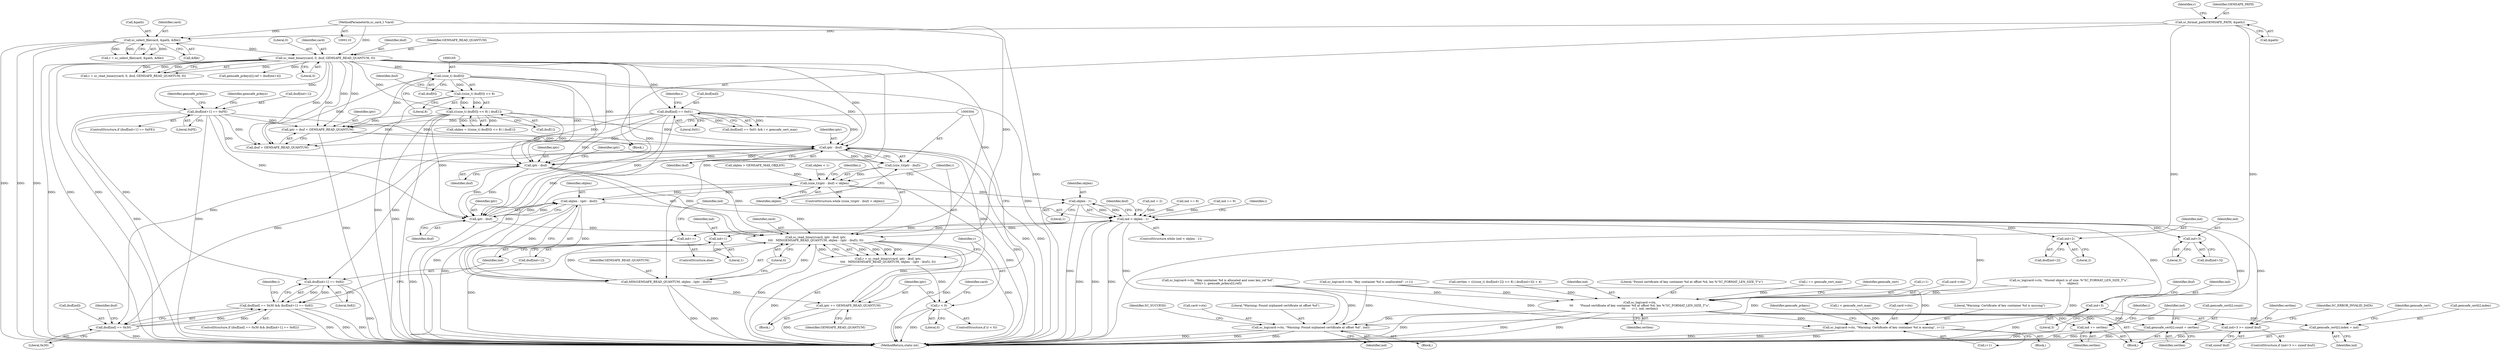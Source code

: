 digraph "0_OpenSC_360e95d45ac4123255a4c796db96337f332160ad#diff-d643a0fa169471dbf2912f4866dc49c5_5@integer" {
"1000296" [label="(Call,iptr = ibuf + GEMSAFE_READ_QUANTUM)"];
"1000148" [label="(Call,sc_read_binary(card, 0, ibuf, GEMSAFE_READ_QUANTUM, 0))"];
"1000131" [label="(Call,sc_select_file(card, &path, &file))"];
"1000111" [label="(MethodParameterIn,sc_card_t *card)"];
"1000125" [label="(Call,sc_format_path(GEMSAFE_PATH, &path))"];
"1000164" [label="(Call,(size_t) ibuf[0])"];
"1000211" [label="(Call,ibuf[ind+1] == 0xFE)"];
"1000162" [label="(Call,(((size_t) ibuf[0]) << 8) | ibuf[1])"];
"1000163" [label="(Call,((size_t) ibuf[0]) << 8)"];
"1000201" [label="(Call,ibuf[ind] == 0x01)"];
"1000305" [label="(Call,iptr - ibuf)"];
"1000303" [label="(Call,(size_t)(iptr - ibuf))"];
"1000302" [label="(Call,(size_t)(iptr - ibuf) < objlen)"];
"1000320" [label="(Call,objlen - (iptr - ibuf))"];
"1000312" [label="(Call,sc_read_binary(card, iptr - ibuf, iptr,\n\t\t\t\t   MIN(GEMSAFE_READ_QUANTUM, objlen - (iptr - ibuf)), 0))"];
"1000310" [label="(Call,r = sc_read_binary(card, iptr - ibuf, iptr,\n\t\t\t\t   MIN(GEMSAFE_READ_QUANTUM, objlen - (iptr - ibuf)), 0))"];
"1000327" [label="(Call,r < 0)"];
"1000338" [label="(Call,iptr += GEMSAFE_READ_QUANTUM)"];
"1000318" [label="(Call,MIN(GEMSAFE_READ_QUANTUM, objlen - (iptr - ibuf)))"];
"1000347" [label="(Call,objlen - 1)"];
"1000345" [label="(Call,ind < objlen - 1)"];
"1000361" [label="(Call,ind+1)"];
"1000385" [label="(Call,sc_log(card->ctx, \"Warning: Found orphaned certificate at offset %d\", ind))"];
"1000394" [label="(Call,ind+3 >= sizeof ibuf)"];
"1000395" [label="(Call,ind+3)"];
"1000411" [label="(Call,ind+2)"];
"1000417" [label="(Call,ind+3)"];
"1000421" [label="(Call,sc_log(card->ctx,\n\t\t\t       \"Found certificate of key container %d at offset %d, len %\"SC_FORMAT_LEN_SIZE_T\"u\",\n\t\t\t       i+1, ind, certlen))"];
"1000431" [label="(Call,gemsafe_cert[i].index = ind)"];
"1000438" [label="(Call,gemsafe_cert[i].count = certlen)"];
"1000445" [label="(Call,ind += certlen)"];
"1000467" [label="(Call,sc_log(card->ctx, \"Warning: Certificate of key container %d is missing\", i+1))"];
"1000451" [label="(Call,ind++)"];
"1000314" [label="(Call,iptr - ibuf)"];
"1000322" [label="(Call,iptr - ibuf)"];
"1000353" [label="(Call,ibuf[ind] == 0x30)"];
"1000352" [label="(Call,ibuf[ind] == 0x30 && ibuf[ind+1] == 0x82)"];
"1000358" [label="(Call,ibuf[ind+1] == 0x82)"];
"1000309" [label="(Block,)"];
"1000360" [label="(Identifier,ibuf)"];
"1000438" [label="(Call,gemsafe_cert[i].count = certlen)"];
"1000146" [label="(Call,r = sc_read_binary(card, 0, ibuf, GEMSAFE_READ_QUANTUM, 0))"];
"1000339" [label="(Identifier,iptr)"];
"1000311" [label="(Identifier,r)"];
"1000386" [label="(Call,card->ctx)"];
"1000333" [label="(Identifier,card)"];
"1000417" [label="(Call,ind+3)"];
"1000413" [label="(Literal,2)"];
"1000419" [label="(Literal,3)"];
"1000170" [label="(Call,ibuf[1])"];
"1000422" [label="(Call,card->ctx)"];
"1000150" [label="(Literal,0)"];
"1000364" [label="(Literal,0x82)"];
"1000163" [label="(Call,((size_t) ibuf[0]) << 8)"];
"1000318" [label="(Call,MIN(GEMSAFE_READ_QUANTUM, objlen - (iptr - ibuf)))"];
"1000346" [label="(Identifier,ind)"];
"1000166" [label="(Call,ibuf[0])"];
"1000181" [label="(Call,objlen < 1)"];
"1000409" [label="(Call,ibuf[ind+2])"];
"1000403" [label="(Identifier,certlen)"];
"1000362" [label="(Identifier,ind)"];
"1000112" [label="(Block,)"];
"1000351" [label="(ControlStructure,if (ibuf[ind] == 0x30 && ibuf[ind+1] == 0x82))"];
"1000447" [label="(Identifier,certlen)"];
"1000251" [label="(Identifier,gemsafe_prkeys)"];
"1000207" [label="(Identifier,i)"];
"1000205" [label="(Literal,0x01)"];
"1000431" [label="(Call,gemsafe_cert[i].index = ind)"];
"1000202" [label="(Call,ibuf[ind])"];
"1000201" [label="(Call,ibuf[ind] == 0x01)"];
"1000133" [label="(Call,&path)"];
"1000421" [label="(Call,sc_log(card->ctx,\n\t\t\t       \"Found certificate of key container %d at offset %d, len %\"SC_FORMAT_LEN_SIZE_T\"u\",\n\t\t\t       i+1, ind, certlen))"];
"1000439" [label="(Call,gemsafe_cert[i].count)"];
"1000347" [label="(Call,objlen - 1)"];
"1000219" [label="(Call,gemsafe_prkeys[i].ref = ibuf[ind+4])"];
"1000130" [label="(Identifier,r)"];
"1000418" [label="(Identifier,ind)"];
"1000491" [label="(MethodReturn,static int)"];
"1000472" [label="(Call,i+1)"];
"1000455" [label="(Identifier,i)"];
"1000326" [label="(ControlStructure,if (r < 0))"];
"1000398" [label="(Call,sizeof ibuf)"];
"1000322" [label="(Call,iptr - ibuf)"];
"1000212" [label="(Call,ibuf[ind+1])"];
"1000393" [label="(ControlStructure,if (ind+3 >= sizeof ibuf))"];
"1000222" [label="(Identifier,gemsafe_prkeys)"];
"1000352" [label="(Call,ibuf[ind] == 0x30 && ibuf[ind+1] == 0x82)"];
"1000315" [label="(Identifier,iptr)"];
"1000296" [label="(Call,iptr = ibuf + GEMSAFE_READ_QUANTUM)"];
"1000445" [label="(Call,ind += certlen)"];
"1000164" [label="(Call,(size_t) ibuf[0])"];
"1000338" [label="(Call,iptr += GEMSAFE_READ_QUANTUM)"];
"1000355" [label="(Identifier,ibuf)"];
"1000305" [label="(Call,iptr - ibuf)"];
"1000451" [label="(Call,ind++)"];
"1000230" [label="(Call,sc_log(card->ctx, \"Key container %d is allocated and uses key_ref %d\",\n\t\t\t\t\ti+1, gemsafe_prkeys[i].ref))"];
"1000297" [label="(Identifier,iptr)"];
"1000415" [label="(Call,ibuf[ind+3])"];
"1000312" [label="(Call,sc_read_binary(card, iptr - ibuf, iptr,\n\t\t\t\t   MIN(GEMSAFE_READ_QUANTUM, objlen - (iptr - ibuf)), 0))"];
"1000359" [label="(Call,ibuf[ind+1])"];
"1000196" [label="(Call,ind = 2)"];
"1000411" [label="(Call,ind+2)"];
"1000394" [label="(Call,ind+3 >= sizeof ibuf)"];
"1000402" [label="(Call,certlen = ((((size_t) ibuf[ind+2]) << 8) | ibuf[ind+3]) + 4)"];
"1000363" [label="(Literal,1)"];
"1000450" [label="(ControlStructure,else)"];
"1000211" [label="(Call,ibuf[ind+1] == 0xFE)"];
"1000153" [label="(Literal,0)"];
"1000349" [label="(Literal,1)"];
"1000173" [label="(Call,sc_log(card->ctx, \"Stored object is of size: %\"SC_FORMAT_LEN_SIZE_T\"u\",\n\t       objlen))"];
"1000429" [label="(Identifier,ind)"];
"1000316" [label="(Identifier,ibuf)"];
"1000262" [label="(Call,sc_log(card->ctx, \"Key container %d is unallocated\", i+1))"];
"1000210" [label="(ControlStructure,if (ibuf[ind+1] == 0xFE))"];
"1000270" [label="(Call,ind += 8)"];
"1000131" [label="(Call,sc_select_file(card, &path, &file))"];
"1000302" [label="(Call,(size_t)(iptr - ibuf) < objlen)"];
"1000327" [label="(Call,r < 0)"];
"1000344" [label="(ControlStructure,while (ind < objlen - 1))"];
"1000340" [label="(Identifier,GEMSAFE_READ_QUANTUM)"];
"1000354" [label="(Call,ibuf[ind])"];
"1000303" [label="(Call,(size_t)(iptr - ibuf))"];
"1000342" [label="(Identifier,i)"];
"1000319" [label="(Identifier,GEMSAFE_READ_QUANTUM)"];
"1000162" [label="(Call,(((size_t) ibuf[0]) << 8) | ibuf[1])"];
"1000425" [label="(Literal,\"Found certificate of key container %d at offset %d, len %\"SC_FORMAT_LEN_SIZE_T\"u\")"];
"1000381" [label="(Call,i == gemsafe_cert_max)"];
"1000399" [label="(Identifier,ibuf)"];
"1000357" [label="(Literal,0x30)"];
"1000184" [label="(Call,objlen > GEMSAFE_MAX_OBJLEN)"];
"1000111" [label="(MethodParameterIn,sc_card_t *card)"];
"1000395" [label="(Call,ind+3)"];
"1000314" [label="(Call,iptr - ibuf)"];
"1000308" [label="(Identifier,objlen)"];
"1000324" [label="(Identifier,ibuf)"];
"1000452" [label="(Identifier,ind)"];
"1000432" [label="(Call,gemsafe_cert[i].index)"];
"1000358" [label="(Call,ibuf[ind+1] == 0x82)"];
"1000437" [label="(Identifier,ind)"];
"1000466" [label="(Block,)"];
"1000298" [label="(Call,ibuf + GEMSAFE_READ_QUANTUM)"];
"1000171" [label="(Identifier,ibuf)"];
"1000397" [label="(Literal,3)"];
"1000323" [label="(Identifier,iptr)"];
"1000365" [label="(Block,)"];
"1000149" [label="(Identifier,card)"];
"1000151" [label="(Identifier,ibuf)"];
"1000129" [label="(Call,r = sc_select_file(card, &path, &file))"];
"1000313" [label="(Identifier,card)"];
"1000361" [label="(Call,ind+1)"];
"1000160" [label="(Call,objlen = (((size_t) ibuf[0]) << 8) | ibuf[1])"];
"1000369" [label="(Identifier,i)"];
"1000389" [label="(Literal,\"Warning: Found orphaned certificate at offset %d\")"];
"1000446" [label="(Identifier,ind)"];
"1000317" [label="(Identifier,iptr)"];
"1000348" [label="(Identifier,objlen)"];
"1000329" [label="(Literal,0)"];
"1000353" [label="(Call,ibuf[ind] == 0x30)"];
"1000444" [label="(Identifier,certlen)"];
"1000320" [label="(Call,objlen - (iptr - ibuf))"];
"1000467" [label="(Call,sc_log(card->ctx, \"Warning: Certificate of key container %d is missing\", i+1))"];
"1000306" [label="(Identifier,iptr)"];
"1000434" [label="(Identifier,gemsafe_cert)"];
"1000385" [label="(Call,sc_log(card->ctx, \"Warning: Found orphaned certificate at offset %d\", ind))"];
"1000152" [label="(Identifier,GEMSAFE_READ_QUANTUM)"];
"1000126" [label="(Identifier,GEMSAFE_PATH)"];
"1000243" [label="(Call,ind += 9)"];
"1000325" [label="(Literal,0)"];
"1000127" [label="(Call,&path)"];
"1000321" [label="(Identifier,objlen)"];
"1000148" [label="(Call,sc_read_binary(card, 0, ibuf, GEMSAFE_READ_QUANTUM, 0))"];
"1000125" [label="(Call,sc_format_path(GEMSAFE_PATH, &path))"];
"1000132" [label="(Identifier,card)"];
"1000401" [label="(Identifier,SC_ERROR_INVALID_DATA)"];
"1000478" [label="(Identifier,gemsafe_prkeys)"];
"1000135" [label="(Call,&file)"];
"1000384" [label="(Block,)"];
"1000396" [label="(Identifier,ind)"];
"1000449" [label="(Identifier,i)"];
"1000390" [label="(Identifier,ind)"];
"1000454" [label="(Call,i < gemsafe_cert_max)"];
"1000441" [label="(Identifier,gemsafe_cert)"];
"1000307" [label="(Identifier,ibuf)"];
"1000328" [label="(Identifier,r)"];
"1000468" [label="(Call,card->ctx)"];
"1000169" [label="(Literal,8)"];
"1000301" [label="(ControlStructure,while ((size_t)(iptr - ibuf) < objlen))"];
"1000426" [label="(Call,i+1)"];
"1000430" [label="(Identifier,certlen)"];
"1000471" [label="(Literal,\"Warning: Certificate of key container %d is missing\")"];
"1000310" [label="(Call,r = sc_read_binary(card, iptr - ibuf, iptr,\n\t\t\t\t   MIN(GEMSAFE_READ_QUANTUM, objlen - (iptr - ibuf)), 0))"];
"1000200" [label="(Call,ibuf[ind] == 0x01 && i < gemsafe_cert_max)"];
"1000345" [label="(Call,ind < objlen - 1)"];
"1000392" [label="(Identifier,SC_SUCCESS)"];
"1000217" [label="(Literal,0xFE)"];
"1000412" [label="(Identifier,ind)"];
"1000296" -> "1000112"  [label="AST: "];
"1000296" -> "1000298"  [label="CFG: "];
"1000297" -> "1000296"  [label="AST: "];
"1000298" -> "1000296"  [label="AST: "];
"1000304" -> "1000296"  [label="CFG: "];
"1000296" -> "1000491"  [label="DDG: "];
"1000148" -> "1000296"  [label="DDG: "];
"1000148" -> "1000296"  [label="DDG: "];
"1000164" -> "1000296"  [label="DDG: "];
"1000211" -> "1000296"  [label="DDG: "];
"1000162" -> "1000296"  [label="DDG: "];
"1000201" -> "1000296"  [label="DDG: "];
"1000296" -> "1000305"  [label="DDG: "];
"1000148" -> "1000146"  [label="AST: "];
"1000148" -> "1000153"  [label="CFG: "];
"1000149" -> "1000148"  [label="AST: "];
"1000150" -> "1000148"  [label="AST: "];
"1000151" -> "1000148"  [label="AST: "];
"1000152" -> "1000148"  [label="AST: "];
"1000153" -> "1000148"  [label="AST: "];
"1000146" -> "1000148"  [label="CFG: "];
"1000148" -> "1000491"  [label="DDG: "];
"1000148" -> "1000491"  [label="DDG: "];
"1000148" -> "1000491"  [label="DDG: "];
"1000148" -> "1000146"  [label="DDG: "];
"1000148" -> "1000146"  [label="DDG: "];
"1000148" -> "1000146"  [label="DDG: "];
"1000148" -> "1000146"  [label="DDG: "];
"1000131" -> "1000148"  [label="DDG: "];
"1000111" -> "1000148"  [label="DDG: "];
"1000148" -> "1000164"  [label="DDG: "];
"1000148" -> "1000162"  [label="DDG: "];
"1000148" -> "1000201"  [label="DDG: "];
"1000148" -> "1000211"  [label="DDG: "];
"1000148" -> "1000219"  [label="DDG: "];
"1000148" -> "1000298"  [label="DDG: "];
"1000148" -> "1000298"  [label="DDG: "];
"1000148" -> "1000305"  [label="DDG: "];
"1000148" -> "1000312"  [label="DDG: "];
"1000148" -> "1000314"  [label="DDG: "];
"1000148" -> "1000318"  [label="DDG: "];
"1000148" -> "1000322"  [label="DDG: "];
"1000131" -> "1000129"  [label="AST: "];
"1000131" -> "1000135"  [label="CFG: "];
"1000132" -> "1000131"  [label="AST: "];
"1000133" -> "1000131"  [label="AST: "];
"1000135" -> "1000131"  [label="AST: "];
"1000129" -> "1000131"  [label="CFG: "];
"1000131" -> "1000491"  [label="DDG: "];
"1000131" -> "1000491"  [label="DDG: "];
"1000131" -> "1000491"  [label="DDG: "];
"1000131" -> "1000129"  [label="DDG: "];
"1000131" -> "1000129"  [label="DDG: "];
"1000131" -> "1000129"  [label="DDG: "];
"1000111" -> "1000131"  [label="DDG: "];
"1000125" -> "1000131"  [label="DDG: "];
"1000111" -> "1000110"  [label="AST: "];
"1000111" -> "1000491"  [label="DDG: "];
"1000111" -> "1000312"  [label="DDG: "];
"1000125" -> "1000112"  [label="AST: "];
"1000125" -> "1000127"  [label="CFG: "];
"1000126" -> "1000125"  [label="AST: "];
"1000127" -> "1000125"  [label="AST: "];
"1000130" -> "1000125"  [label="CFG: "];
"1000125" -> "1000491"  [label="DDG: "];
"1000125" -> "1000491"  [label="DDG: "];
"1000164" -> "1000163"  [label="AST: "];
"1000164" -> "1000166"  [label="CFG: "];
"1000165" -> "1000164"  [label="AST: "];
"1000166" -> "1000164"  [label="AST: "];
"1000169" -> "1000164"  [label="CFG: "];
"1000164" -> "1000491"  [label="DDG: "];
"1000164" -> "1000163"  [label="DDG: "];
"1000164" -> "1000298"  [label="DDG: "];
"1000164" -> "1000305"  [label="DDG: "];
"1000164" -> "1000314"  [label="DDG: "];
"1000164" -> "1000322"  [label="DDG: "];
"1000211" -> "1000210"  [label="AST: "];
"1000211" -> "1000217"  [label="CFG: "];
"1000212" -> "1000211"  [label="AST: "];
"1000217" -> "1000211"  [label="AST: "];
"1000222" -> "1000211"  [label="CFG: "];
"1000251" -> "1000211"  [label="CFG: "];
"1000211" -> "1000491"  [label="DDG: "];
"1000211" -> "1000491"  [label="DDG: "];
"1000211" -> "1000298"  [label="DDG: "];
"1000211" -> "1000305"  [label="DDG: "];
"1000211" -> "1000314"  [label="DDG: "];
"1000211" -> "1000322"  [label="DDG: "];
"1000211" -> "1000358"  [label="DDG: "];
"1000162" -> "1000160"  [label="AST: "];
"1000162" -> "1000170"  [label="CFG: "];
"1000163" -> "1000162"  [label="AST: "];
"1000170" -> "1000162"  [label="AST: "];
"1000160" -> "1000162"  [label="CFG: "];
"1000162" -> "1000491"  [label="DDG: "];
"1000162" -> "1000491"  [label="DDG: "];
"1000162" -> "1000160"  [label="DDG: "];
"1000162" -> "1000160"  [label="DDG: "];
"1000163" -> "1000162"  [label="DDG: "];
"1000163" -> "1000162"  [label="DDG: "];
"1000162" -> "1000298"  [label="DDG: "];
"1000162" -> "1000305"  [label="DDG: "];
"1000162" -> "1000314"  [label="DDG: "];
"1000162" -> "1000322"  [label="DDG: "];
"1000163" -> "1000169"  [label="CFG: "];
"1000169" -> "1000163"  [label="AST: "];
"1000171" -> "1000163"  [label="CFG: "];
"1000163" -> "1000491"  [label="DDG: "];
"1000201" -> "1000200"  [label="AST: "];
"1000201" -> "1000205"  [label="CFG: "];
"1000202" -> "1000201"  [label="AST: "];
"1000205" -> "1000201"  [label="AST: "];
"1000207" -> "1000201"  [label="CFG: "];
"1000200" -> "1000201"  [label="CFG: "];
"1000201" -> "1000491"  [label="DDG: "];
"1000201" -> "1000200"  [label="DDG: "];
"1000201" -> "1000200"  [label="DDG: "];
"1000201" -> "1000298"  [label="DDG: "];
"1000201" -> "1000305"  [label="DDG: "];
"1000201" -> "1000314"  [label="DDG: "];
"1000201" -> "1000322"  [label="DDG: "];
"1000201" -> "1000353"  [label="DDG: "];
"1000305" -> "1000303"  [label="AST: "];
"1000305" -> "1000307"  [label="CFG: "];
"1000306" -> "1000305"  [label="AST: "];
"1000307" -> "1000305"  [label="AST: "];
"1000303" -> "1000305"  [label="CFG: "];
"1000305" -> "1000491"  [label="DDG: "];
"1000305" -> "1000491"  [label="DDG: "];
"1000305" -> "1000303"  [label="DDG: "];
"1000305" -> "1000303"  [label="DDG: "];
"1000338" -> "1000305"  [label="DDG: "];
"1000322" -> "1000305"  [label="DDG: "];
"1000305" -> "1000314"  [label="DDG: "];
"1000305" -> "1000314"  [label="DDG: "];
"1000305" -> "1000353"  [label="DDG: "];
"1000305" -> "1000358"  [label="DDG: "];
"1000303" -> "1000302"  [label="AST: "];
"1000304" -> "1000303"  [label="AST: "];
"1000308" -> "1000303"  [label="CFG: "];
"1000303" -> "1000491"  [label="DDG: "];
"1000303" -> "1000302"  [label="DDG: "];
"1000302" -> "1000301"  [label="AST: "];
"1000302" -> "1000308"  [label="CFG: "];
"1000308" -> "1000302"  [label="AST: "];
"1000311" -> "1000302"  [label="CFG: "];
"1000342" -> "1000302"  [label="CFG: "];
"1000302" -> "1000491"  [label="DDG: "];
"1000302" -> "1000491"  [label="DDG: "];
"1000181" -> "1000302"  [label="DDG: "];
"1000184" -> "1000302"  [label="DDG: "];
"1000320" -> "1000302"  [label="DDG: "];
"1000302" -> "1000320"  [label="DDG: "];
"1000302" -> "1000347"  [label="DDG: "];
"1000320" -> "1000318"  [label="AST: "];
"1000320" -> "1000322"  [label="CFG: "];
"1000321" -> "1000320"  [label="AST: "];
"1000322" -> "1000320"  [label="AST: "];
"1000318" -> "1000320"  [label="CFG: "];
"1000320" -> "1000491"  [label="DDG: "];
"1000320" -> "1000312"  [label="DDG: "];
"1000320" -> "1000318"  [label="DDG: "];
"1000320" -> "1000318"  [label="DDG: "];
"1000322" -> "1000320"  [label="DDG: "];
"1000322" -> "1000320"  [label="DDG: "];
"1000312" -> "1000310"  [label="AST: "];
"1000312" -> "1000325"  [label="CFG: "];
"1000313" -> "1000312"  [label="AST: "];
"1000314" -> "1000312"  [label="AST: "];
"1000317" -> "1000312"  [label="AST: "];
"1000318" -> "1000312"  [label="AST: "];
"1000325" -> "1000312"  [label="AST: "];
"1000310" -> "1000312"  [label="CFG: "];
"1000312" -> "1000491"  [label="DDG: "];
"1000312" -> "1000491"  [label="DDG: "];
"1000312" -> "1000491"  [label="DDG: "];
"1000312" -> "1000491"  [label="DDG: "];
"1000312" -> "1000310"  [label="DDG: "];
"1000312" -> "1000310"  [label="DDG: "];
"1000312" -> "1000310"  [label="DDG: "];
"1000312" -> "1000310"  [label="DDG: "];
"1000312" -> "1000310"  [label="DDG: "];
"1000314" -> "1000312"  [label="DDG: "];
"1000314" -> "1000312"  [label="DDG: "];
"1000322" -> "1000312"  [label="DDG: "];
"1000318" -> "1000312"  [label="DDG: "];
"1000318" -> "1000312"  [label="DDG: "];
"1000312" -> "1000338"  [label="DDG: "];
"1000310" -> "1000309"  [label="AST: "];
"1000311" -> "1000310"  [label="AST: "];
"1000328" -> "1000310"  [label="CFG: "];
"1000310" -> "1000491"  [label="DDG: "];
"1000310" -> "1000327"  [label="DDG: "];
"1000327" -> "1000326"  [label="AST: "];
"1000327" -> "1000329"  [label="CFG: "];
"1000328" -> "1000327"  [label="AST: "];
"1000329" -> "1000327"  [label="AST: "];
"1000333" -> "1000327"  [label="CFG: "];
"1000339" -> "1000327"  [label="CFG: "];
"1000327" -> "1000491"  [label="DDG: "];
"1000327" -> "1000491"  [label="DDG: "];
"1000338" -> "1000309"  [label="AST: "];
"1000338" -> "1000340"  [label="CFG: "];
"1000339" -> "1000338"  [label="AST: "];
"1000340" -> "1000338"  [label="AST: "];
"1000304" -> "1000338"  [label="CFG: "];
"1000338" -> "1000491"  [label="DDG: "];
"1000318" -> "1000338"  [label="DDG: "];
"1000319" -> "1000318"  [label="AST: "];
"1000325" -> "1000318"  [label="CFG: "];
"1000318" -> "1000491"  [label="DDG: "];
"1000318" -> "1000491"  [label="DDG: "];
"1000347" -> "1000345"  [label="AST: "];
"1000347" -> "1000349"  [label="CFG: "];
"1000348" -> "1000347"  [label="AST: "];
"1000349" -> "1000347"  [label="AST: "];
"1000345" -> "1000347"  [label="CFG: "];
"1000347" -> "1000491"  [label="DDG: "];
"1000347" -> "1000345"  [label="DDG: "];
"1000347" -> "1000345"  [label="DDG: "];
"1000345" -> "1000344"  [label="AST: "];
"1000346" -> "1000345"  [label="AST: "];
"1000355" -> "1000345"  [label="CFG: "];
"1000455" -> "1000345"  [label="CFG: "];
"1000345" -> "1000491"  [label="DDG: "];
"1000345" -> "1000491"  [label="DDG: "];
"1000345" -> "1000491"  [label="DDG: "];
"1000196" -> "1000345"  [label="DDG: "];
"1000243" -> "1000345"  [label="DDG: "];
"1000270" -> "1000345"  [label="DDG: "];
"1000445" -> "1000345"  [label="DDG: "];
"1000451" -> "1000345"  [label="DDG: "];
"1000345" -> "1000361"  [label="DDG: "];
"1000345" -> "1000385"  [label="DDG: "];
"1000345" -> "1000394"  [label="DDG: "];
"1000345" -> "1000395"  [label="DDG: "];
"1000345" -> "1000411"  [label="DDG: "];
"1000345" -> "1000417"  [label="DDG: "];
"1000345" -> "1000421"  [label="DDG: "];
"1000345" -> "1000451"  [label="DDG: "];
"1000361" -> "1000359"  [label="AST: "];
"1000361" -> "1000363"  [label="CFG: "];
"1000362" -> "1000361"  [label="AST: "];
"1000363" -> "1000361"  [label="AST: "];
"1000359" -> "1000361"  [label="CFG: "];
"1000385" -> "1000384"  [label="AST: "];
"1000385" -> "1000390"  [label="CFG: "];
"1000386" -> "1000385"  [label="AST: "];
"1000389" -> "1000385"  [label="AST: "];
"1000390" -> "1000385"  [label="AST: "];
"1000392" -> "1000385"  [label="CFG: "];
"1000385" -> "1000491"  [label="DDG: "];
"1000385" -> "1000491"  [label="DDG: "];
"1000385" -> "1000491"  [label="DDG: "];
"1000230" -> "1000385"  [label="DDG: "];
"1000173" -> "1000385"  [label="DDG: "];
"1000262" -> "1000385"  [label="DDG: "];
"1000421" -> "1000385"  [label="DDG: "];
"1000394" -> "1000393"  [label="AST: "];
"1000394" -> "1000398"  [label="CFG: "];
"1000395" -> "1000394"  [label="AST: "];
"1000398" -> "1000394"  [label="AST: "];
"1000401" -> "1000394"  [label="CFG: "];
"1000403" -> "1000394"  [label="CFG: "];
"1000394" -> "1000491"  [label="DDG: "];
"1000394" -> "1000491"  [label="DDG: "];
"1000395" -> "1000397"  [label="CFG: "];
"1000396" -> "1000395"  [label="AST: "];
"1000397" -> "1000395"  [label="AST: "];
"1000399" -> "1000395"  [label="CFG: "];
"1000395" -> "1000491"  [label="DDG: "];
"1000411" -> "1000409"  [label="AST: "];
"1000411" -> "1000413"  [label="CFG: "];
"1000412" -> "1000411"  [label="AST: "];
"1000413" -> "1000411"  [label="AST: "];
"1000409" -> "1000411"  [label="CFG: "];
"1000417" -> "1000415"  [label="AST: "];
"1000417" -> "1000419"  [label="CFG: "];
"1000418" -> "1000417"  [label="AST: "];
"1000419" -> "1000417"  [label="AST: "];
"1000415" -> "1000417"  [label="CFG: "];
"1000421" -> "1000365"  [label="AST: "];
"1000421" -> "1000430"  [label="CFG: "];
"1000422" -> "1000421"  [label="AST: "];
"1000425" -> "1000421"  [label="AST: "];
"1000426" -> "1000421"  [label="AST: "];
"1000429" -> "1000421"  [label="AST: "];
"1000430" -> "1000421"  [label="AST: "];
"1000434" -> "1000421"  [label="CFG: "];
"1000421" -> "1000491"  [label="DDG: "];
"1000421" -> "1000491"  [label="DDG: "];
"1000421" -> "1000491"  [label="DDG: "];
"1000230" -> "1000421"  [label="DDG: "];
"1000173" -> "1000421"  [label="DDG: "];
"1000262" -> "1000421"  [label="DDG: "];
"1000381" -> "1000421"  [label="DDG: "];
"1000402" -> "1000421"  [label="DDG: "];
"1000421" -> "1000431"  [label="DDG: "];
"1000421" -> "1000438"  [label="DDG: "];
"1000421" -> "1000445"  [label="DDG: "];
"1000421" -> "1000445"  [label="DDG: "];
"1000421" -> "1000467"  [label="DDG: "];
"1000431" -> "1000365"  [label="AST: "];
"1000431" -> "1000437"  [label="CFG: "];
"1000432" -> "1000431"  [label="AST: "];
"1000437" -> "1000431"  [label="AST: "];
"1000441" -> "1000431"  [label="CFG: "];
"1000431" -> "1000491"  [label="DDG: "];
"1000438" -> "1000365"  [label="AST: "];
"1000438" -> "1000444"  [label="CFG: "];
"1000439" -> "1000438"  [label="AST: "];
"1000444" -> "1000438"  [label="AST: "];
"1000446" -> "1000438"  [label="CFG: "];
"1000438" -> "1000491"  [label="DDG: "];
"1000445" -> "1000365"  [label="AST: "];
"1000445" -> "1000447"  [label="CFG: "];
"1000446" -> "1000445"  [label="AST: "];
"1000447" -> "1000445"  [label="AST: "];
"1000449" -> "1000445"  [label="CFG: "];
"1000445" -> "1000491"  [label="DDG: "];
"1000467" -> "1000466"  [label="AST: "];
"1000467" -> "1000472"  [label="CFG: "];
"1000468" -> "1000467"  [label="AST: "];
"1000471" -> "1000467"  [label="AST: "];
"1000472" -> "1000467"  [label="AST: "];
"1000478" -> "1000467"  [label="CFG: "];
"1000467" -> "1000491"  [label="DDG: "];
"1000467" -> "1000491"  [label="DDG: "];
"1000467" -> "1000491"  [label="DDG: "];
"1000230" -> "1000467"  [label="DDG: "];
"1000173" -> "1000467"  [label="DDG: "];
"1000262" -> "1000467"  [label="DDG: "];
"1000454" -> "1000467"  [label="DDG: "];
"1000451" -> "1000450"  [label="AST: "];
"1000451" -> "1000452"  [label="CFG: "];
"1000452" -> "1000451"  [label="AST: "];
"1000346" -> "1000451"  [label="CFG: "];
"1000314" -> "1000316"  [label="CFG: "];
"1000315" -> "1000314"  [label="AST: "];
"1000316" -> "1000314"  [label="AST: "];
"1000317" -> "1000314"  [label="CFG: "];
"1000314" -> "1000322"  [label="DDG: "];
"1000314" -> "1000322"  [label="DDG: "];
"1000322" -> "1000324"  [label="CFG: "];
"1000323" -> "1000322"  [label="AST: "];
"1000324" -> "1000322"  [label="AST: "];
"1000322" -> "1000491"  [label="DDG: "];
"1000353" -> "1000352"  [label="AST: "];
"1000353" -> "1000357"  [label="CFG: "];
"1000354" -> "1000353"  [label="AST: "];
"1000357" -> "1000353"  [label="AST: "];
"1000360" -> "1000353"  [label="CFG: "];
"1000352" -> "1000353"  [label="CFG: "];
"1000353" -> "1000491"  [label="DDG: "];
"1000353" -> "1000352"  [label="DDG: "];
"1000353" -> "1000352"  [label="DDG: "];
"1000352" -> "1000351"  [label="AST: "];
"1000352" -> "1000358"  [label="CFG: "];
"1000358" -> "1000352"  [label="AST: "];
"1000369" -> "1000352"  [label="CFG: "];
"1000452" -> "1000352"  [label="CFG: "];
"1000352" -> "1000491"  [label="DDG: "];
"1000352" -> "1000491"  [label="DDG: "];
"1000352" -> "1000491"  [label="DDG: "];
"1000358" -> "1000352"  [label="DDG: "];
"1000358" -> "1000352"  [label="DDG: "];
"1000358" -> "1000364"  [label="CFG: "];
"1000359" -> "1000358"  [label="AST: "];
"1000364" -> "1000358"  [label="AST: "];
"1000358" -> "1000491"  [label="DDG: "];
}
